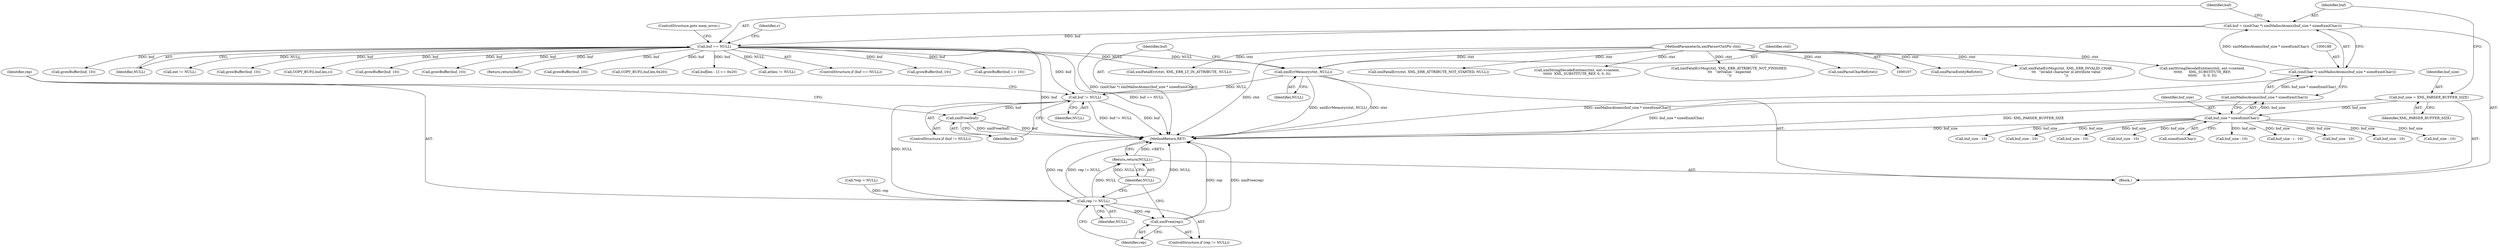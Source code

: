 digraph "0_Chrome_6e487b9db2ff0324523a040180f8da42796aeef5@pointer" {
"1000795" [label="(Call,buf != NULL)"];
"1000195" [label="(Call,buf == NULL)"];
"1000185" [label="(Call,buf = (xmlChar *) xmlMallocAtomic(buf_size * sizeof(xmlChar)))"];
"1000187" [label="(Call,(xmlChar *) xmlMallocAtomic(buf_size * sizeof(xmlChar)))"];
"1000189" [label="(Call,xmlMallocAtomic(buf_size * sizeof(xmlChar)))"];
"1000190" [label="(Call,buf_size * sizeof(xmlChar))"];
"1000182" [label="(Call,buf_size = XML_PARSER_BUFFER_SIZE)"];
"1000791" [label="(Call,xmlErrMemory(ctxt, NULL))"];
"1000108" [label="(MethodParameterIn,xmlParserCtxtPtr ctxt)"];
"1000798" [label="(Call,xmlFree(buf))"];
"1000801" [label="(Call,rep != NULL)"];
"1000804" [label="(Call,xmlFree(rep))"];
"1000806" [label="(Return,return(NULL);)"];
"1000108" [label="(MethodParameterIn,xmlParserCtxtPtr ctxt)"];
"1000200" [label="(Identifier,c)"];
"1000185" [label="(Call,buf = (xmlChar *) xmlMallocAtomic(buf_size * sizeof(xmlChar)))"];
"1000792" [label="(Identifier,ctxt)"];
"1000802" [label="(Identifier,rep)"];
"1000516" [label="(Call,growBuffer(buf, 10))"];
"1000184" [label="(Identifier,XML_PARSER_BUFFER_SIZE)"];
"1000805" [label="(Identifier,rep)"];
"1000197" [label="(Identifier,NULL)"];
"1000191" [label="(Identifier,buf_size)"];
"1000803" [label="(Identifier,NULL)"];
"1000337" [label="(Call,xmlParseEntityRef(ctxt))"];
"1000768" [label="(Call,xmlFatalErrMsg(ctxt, XML_ERR_INVALID_CHAR,\n\t\t\t   \"invalid character in attribute value\n\"))"];
"1000801" [label="(Call,rep != NULL)"];
"1000798" [label="(Call,xmlFree(buf))"];
"1000453" [label="(Call,xmlStringDecodeEntities(ctxt, ent->content,\n\t\t\t\t\t\t      XML_SUBSTITUTE_REF,\n\t\t\t\t\t\t      0, 0, 0))"];
"1000344" [label="(Call,ent != NULL)"];
"1000183" [label="(Identifier,buf_size)"];
"1000796" [label="(Identifier,buf)"];
"1000186" [label="(Identifier,buf)"];
"1000190" [label="(Call,buf_size * sizeof(xmlChar))"];
"1000317" [label="(Call,buf_size - 10)"];
"1000187" [label="(Call,(xmlChar *) xmlMallocAtomic(buf_size * sizeof(xmlChar)))"];
"1000372" [label="(Call,growBuffer(buf, 10))"];
"1000529" [label="(Call,buf_size - 10)"];
"1000804" [label="(Call,xmlFree(rep))"];
"1000271" [label="(Call,buf_size - 10)"];
"1000710" [label="(Call,buf_size - 10)"];
"1000702" [label="(Call,COPY_BUF(l,buf,len,c))"];
"1000176" [label="(Call,xmlFatalErr(ctxt, XML_ERR_ATTRIBUTE_NOT_STARTED, NULL))"];
"1000275" [label="(Call,growBuffer(buf, 10))"];
"1000512" [label="(Call,buf_size - 10)"];
"1000687" [label="(Call,buf_size - 10)"];
"1000182" [label="(Call,buf_size = XML_PARSER_BUFFER_SIZE)"];
"1000808" [label="(MethodReturn,RET)"];
"1000794" [label="(ControlStructure,if (buf != NULL))"];
"1000791" [label="(Call,xmlErrMemory(ctxt, NULL))"];
"1000799" [label="(Identifier,buf)"];
"1000749" [label="(Call,xmlFatalErr(ctxt, XML_ERR_LT_IN_ATTRIBUTE, NULL))"];
"1000253" [label="(Call,buf_size - 10)"];
"1000586" [label="(Call,xmlStringDecodeEntities(ctxt, ent->content,\n\t\t\t\t\t\t  XML_SUBSTITUTE_REF, 0, 0, 0))"];
"1000321" [label="(Call,growBuffer(buf, 10))"];
"1000788" [label="(Return,return(buf);)"];
"1000774" [label="(Call,xmlFatalErrMsg(ctxt, XML_ERR_ATTRIBUTE_NOT_FINISHED,\n\t\t\t   \"AttValue: ' expected\n\"))"];
"1000533" [label="(Call,growBuffer(buf, 10))"];
"1000238" [label="(Call,xmlParseCharRef(ctxt))"];
"1000196" [label="(Identifier,buf)"];
"1000192" [label="(Call,sizeof(xmlChar))"];
"1000679" [label="(Call,COPY_BUF(l,buf,len,0x20))"];
"1000800" [label="(ControlStructure,if (rep != NULL))"];
"1000111" [label="(Block,)"];
"1000793" [label="(Identifier,NULL)"];
"1000730" [label="(Call,buf[len - 1] == 0x20)"];
"1000795" [label="(Call,buf != NULL)"];
"1000195" [label="(Call,buf == NULL)"];
"1000781" [label="(Call,attlen != NULL)"];
"1000189" [label="(Call,xmlMallocAtomic(buf_size * sizeof(xmlChar)))"];
"1000194" [label="(ControlStructure,if (buf == NULL))"];
"1000198" [label="(ControlStructure,goto mem_error;)"];
"1000257" [label="(Call,growBuffer(buf, 10))"];
"1000368" [label="(Call,buf_size - 10)"];
"1000614" [label="(Call,buf_size - i - 10)"];
"1000121" [label="(Call,*rep = NULL)"];
"1000806" [label="(Return,return(NULL);)"];
"1000797" [label="(Identifier,NULL)"];
"1000620" [label="(Call,growBuffer(buf, i + 10))"];
"1000807" [label="(Identifier,NULL)"];
"1000795" -> "1000794"  [label="AST: "];
"1000795" -> "1000797"  [label="CFG: "];
"1000796" -> "1000795"  [label="AST: "];
"1000797" -> "1000795"  [label="AST: "];
"1000799" -> "1000795"  [label="CFG: "];
"1000802" -> "1000795"  [label="CFG: "];
"1000795" -> "1000808"  [label="DDG: buf"];
"1000795" -> "1000808"  [label="DDG: buf != NULL"];
"1000195" -> "1000795"  [label="DDG: buf"];
"1000791" -> "1000795"  [label="DDG: NULL"];
"1000795" -> "1000798"  [label="DDG: buf"];
"1000795" -> "1000801"  [label="DDG: NULL"];
"1000195" -> "1000194"  [label="AST: "];
"1000195" -> "1000197"  [label="CFG: "];
"1000196" -> "1000195"  [label="AST: "];
"1000197" -> "1000195"  [label="AST: "];
"1000198" -> "1000195"  [label="CFG: "];
"1000200" -> "1000195"  [label="CFG: "];
"1000195" -> "1000808"  [label="DDG: buf == NULL"];
"1000195" -> "1000808"  [label="DDG: buf"];
"1000185" -> "1000195"  [label="DDG: buf"];
"1000195" -> "1000257"  [label="DDG: buf"];
"1000195" -> "1000275"  [label="DDG: buf"];
"1000195" -> "1000321"  [label="DDG: buf"];
"1000195" -> "1000344"  [label="DDG: NULL"];
"1000195" -> "1000372"  [label="DDG: buf"];
"1000195" -> "1000516"  [label="DDG: buf"];
"1000195" -> "1000533"  [label="DDG: buf"];
"1000195" -> "1000620"  [label="DDG: buf"];
"1000195" -> "1000679"  [label="DDG: buf"];
"1000195" -> "1000702"  [label="DDG: buf"];
"1000195" -> "1000730"  [label="DDG: buf"];
"1000195" -> "1000749"  [label="DDG: NULL"];
"1000195" -> "1000781"  [label="DDG: NULL"];
"1000195" -> "1000788"  [label="DDG: buf"];
"1000195" -> "1000791"  [label="DDG: NULL"];
"1000185" -> "1000111"  [label="AST: "];
"1000185" -> "1000187"  [label="CFG: "];
"1000186" -> "1000185"  [label="AST: "];
"1000187" -> "1000185"  [label="AST: "];
"1000196" -> "1000185"  [label="CFG: "];
"1000185" -> "1000808"  [label="DDG: (xmlChar *) xmlMallocAtomic(buf_size * sizeof(xmlChar))"];
"1000187" -> "1000185"  [label="DDG: xmlMallocAtomic(buf_size * sizeof(xmlChar))"];
"1000187" -> "1000189"  [label="CFG: "];
"1000188" -> "1000187"  [label="AST: "];
"1000189" -> "1000187"  [label="AST: "];
"1000187" -> "1000808"  [label="DDG: xmlMallocAtomic(buf_size * sizeof(xmlChar))"];
"1000189" -> "1000187"  [label="DDG: buf_size * sizeof(xmlChar)"];
"1000189" -> "1000190"  [label="CFG: "];
"1000190" -> "1000189"  [label="AST: "];
"1000189" -> "1000808"  [label="DDG: buf_size * sizeof(xmlChar)"];
"1000190" -> "1000189"  [label="DDG: buf_size"];
"1000190" -> "1000192"  [label="CFG: "];
"1000191" -> "1000190"  [label="AST: "];
"1000192" -> "1000190"  [label="AST: "];
"1000190" -> "1000808"  [label="DDG: buf_size"];
"1000182" -> "1000190"  [label="DDG: buf_size"];
"1000190" -> "1000253"  [label="DDG: buf_size"];
"1000190" -> "1000271"  [label="DDG: buf_size"];
"1000190" -> "1000317"  [label="DDG: buf_size"];
"1000190" -> "1000368"  [label="DDG: buf_size"];
"1000190" -> "1000512"  [label="DDG: buf_size"];
"1000190" -> "1000529"  [label="DDG: buf_size"];
"1000190" -> "1000614"  [label="DDG: buf_size"];
"1000190" -> "1000687"  [label="DDG: buf_size"];
"1000190" -> "1000710"  [label="DDG: buf_size"];
"1000182" -> "1000111"  [label="AST: "];
"1000182" -> "1000184"  [label="CFG: "];
"1000183" -> "1000182"  [label="AST: "];
"1000184" -> "1000182"  [label="AST: "];
"1000186" -> "1000182"  [label="CFG: "];
"1000182" -> "1000808"  [label="DDG: XML_PARSER_BUFFER_SIZE"];
"1000791" -> "1000111"  [label="AST: "];
"1000791" -> "1000793"  [label="CFG: "];
"1000792" -> "1000791"  [label="AST: "];
"1000793" -> "1000791"  [label="AST: "];
"1000796" -> "1000791"  [label="CFG: "];
"1000791" -> "1000808"  [label="DDG: xmlErrMemory(ctxt, NULL)"];
"1000791" -> "1000808"  [label="DDG: ctxt"];
"1000108" -> "1000791"  [label="DDG: ctxt"];
"1000108" -> "1000107"  [label="AST: "];
"1000108" -> "1000808"  [label="DDG: ctxt"];
"1000108" -> "1000176"  [label="DDG: ctxt"];
"1000108" -> "1000238"  [label="DDG: ctxt"];
"1000108" -> "1000337"  [label="DDG: ctxt"];
"1000108" -> "1000453"  [label="DDG: ctxt"];
"1000108" -> "1000586"  [label="DDG: ctxt"];
"1000108" -> "1000749"  [label="DDG: ctxt"];
"1000108" -> "1000768"  [label="DDG: ctxt"];
"1000108" -> "1000774"  [label="DDG: ctxt"];
"1000798" -> "1000794"  [label="AST: "];
"1000798" -> "1000799"  [label="CFG: "];
"1000799" -> "1000798"  [label="AST: "];
"1000802" -> "1000798"  [label="CFG: "];
"1000798" -> "1000808"  [label="DDG: buf"];
"1000798" -> "1000808"  [label="DDG: xmlFree(buf)"];
"1000801" -> "1000800"  [label="AST: "];
"1000801" -> "1000803"  [label="CFG: "];
"1000802" -> "1000801"  [label="AST: "];
"1000803" -> "1000801"  [label="AST: "];
"1000805" -> "1000801"  [label="CFG: "];
"1000807" -> "1000801"  [label="CFG: "];
"1000801" -> "1000808"  [label="DDG: NULL"];
"1000801" -> "1000808"  [label="DDG: rep"];
"1000801" -> "1000808"  [label="DDG: rep != NULL"];
"1000121" -> "1000801"  [label="DDG: rep"];
"1000801" -> "1000804"  [label="DDG: rep"];
"1000801" -> "1000806"  [label="DDG: NULL"];
"1000804" -> "1000800"  [label="AST: "];
"1000804" -> "1000805"  [label="CFG: "];
"1000805" -> "1000804"  [label="AST: "];
"1000807" -> "1000804"  [label="CFG: "];
"1000804" -> "1000808"  [label="DDG: rep"];
"1000804" -> "1000808"  [label="DDG: xmlFree(rep)"];
"1000806" -> "1000111"  [label="AST: "];
"1000806" -> "1000807"  [label="CFG: "];
"1000807" -> "1000806"  [label="AST: "];
"1000808" -> "1000806"  [label="CFG: "];
"1000806" -> "1000808"  [label="DDG: <RET>"];
"1000807" -> "1000806"  [label="DDG: NULL"];
}
